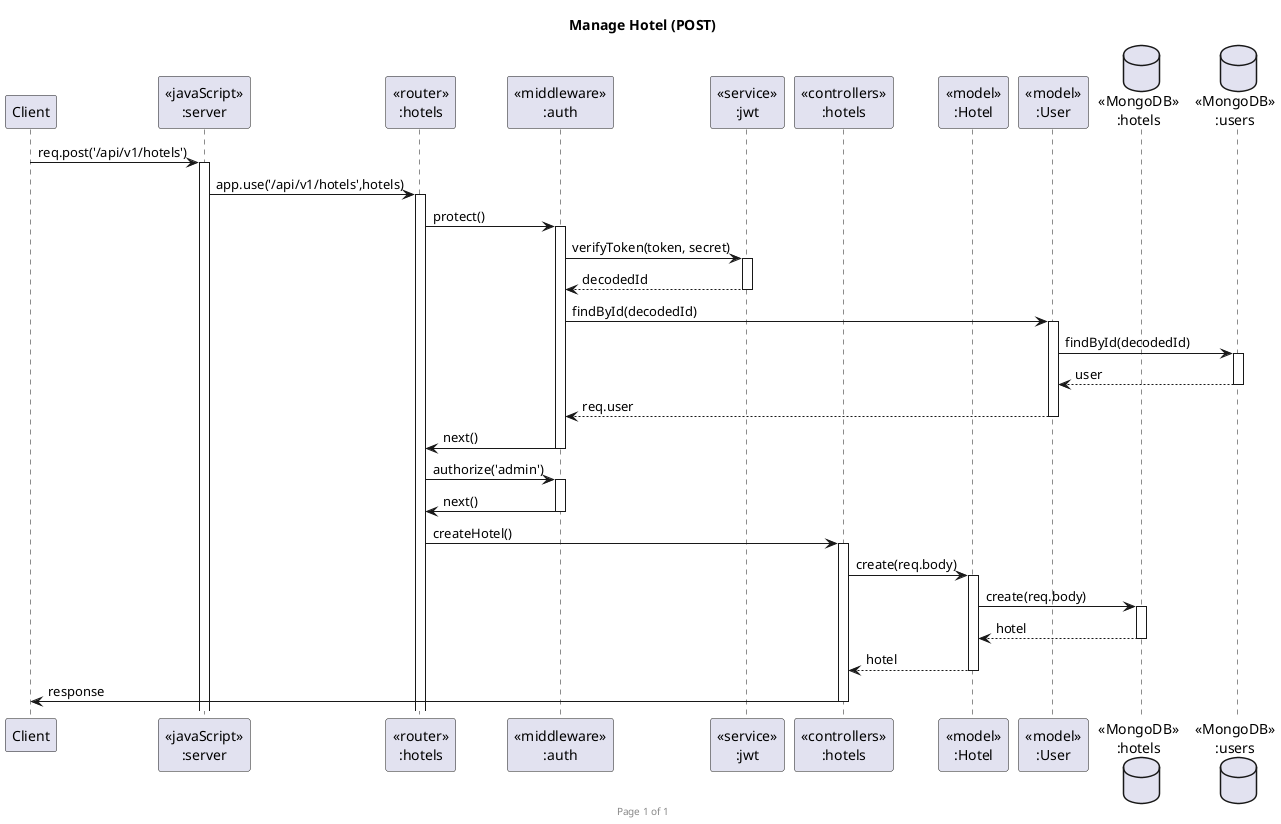 @startuml Manage Hotel (POST)

footer Page %page% of %lastpage%
title "Manage Hotel (POST)"

participant "Client" as client
participant "<<javaScript>>\n:server" as server
participant "<<router>>\n:hotels" as routerHotels
participant "<<middleware>>\n:auth" as authMiddleware
participant "<<service>>\n:jwt" as jwtService
participant "<<controllers>>\n:hotels" as controllersHotels
participant "<<model>>\n:Hotel" as modelHotel
participant "<<model>>\n:User" as modelUser
database "<<MongoDB>>\n:hotels" as HotelsDatabase
database "<<MongoDB>>\n:users" as UsersDatabase

client->server ++:req.post('/api/v1/hotels')
server->routerHotels ++:app.use('/api/v1/hotels',hotels)


routerHotels -> authMiddleware ++:protect()
authMiddleware -> jwtService ++:verifyToken(token, secret)
authMiddleware <-- jwtService --: decodedId

authMiddleware -> modelUser ++: findById(decodedId)
modelUser -> UsersDatabase ++: findById(decodedId)
modelUser <-- UsersDatabase --: user
authMiddleware <-- modelUser --: req.user
authMiddleware -> routerHotels --: next()
routerHotels -> authMiddleware ++: authorize('admin')
authMiddleware -> routerHotels --: next()

routerHotels -> controllersHotels ++:createHotel()
controllersHotels->modelHotel ++:create(req.body)
modelHotel ->HotelsDatabase ++: create(req.body)
HotelsDatabase --> modelHotel --: hotel
controllersHotels <-- modelHotel --:hotel
controllersHotels->client --:response

@enduml
